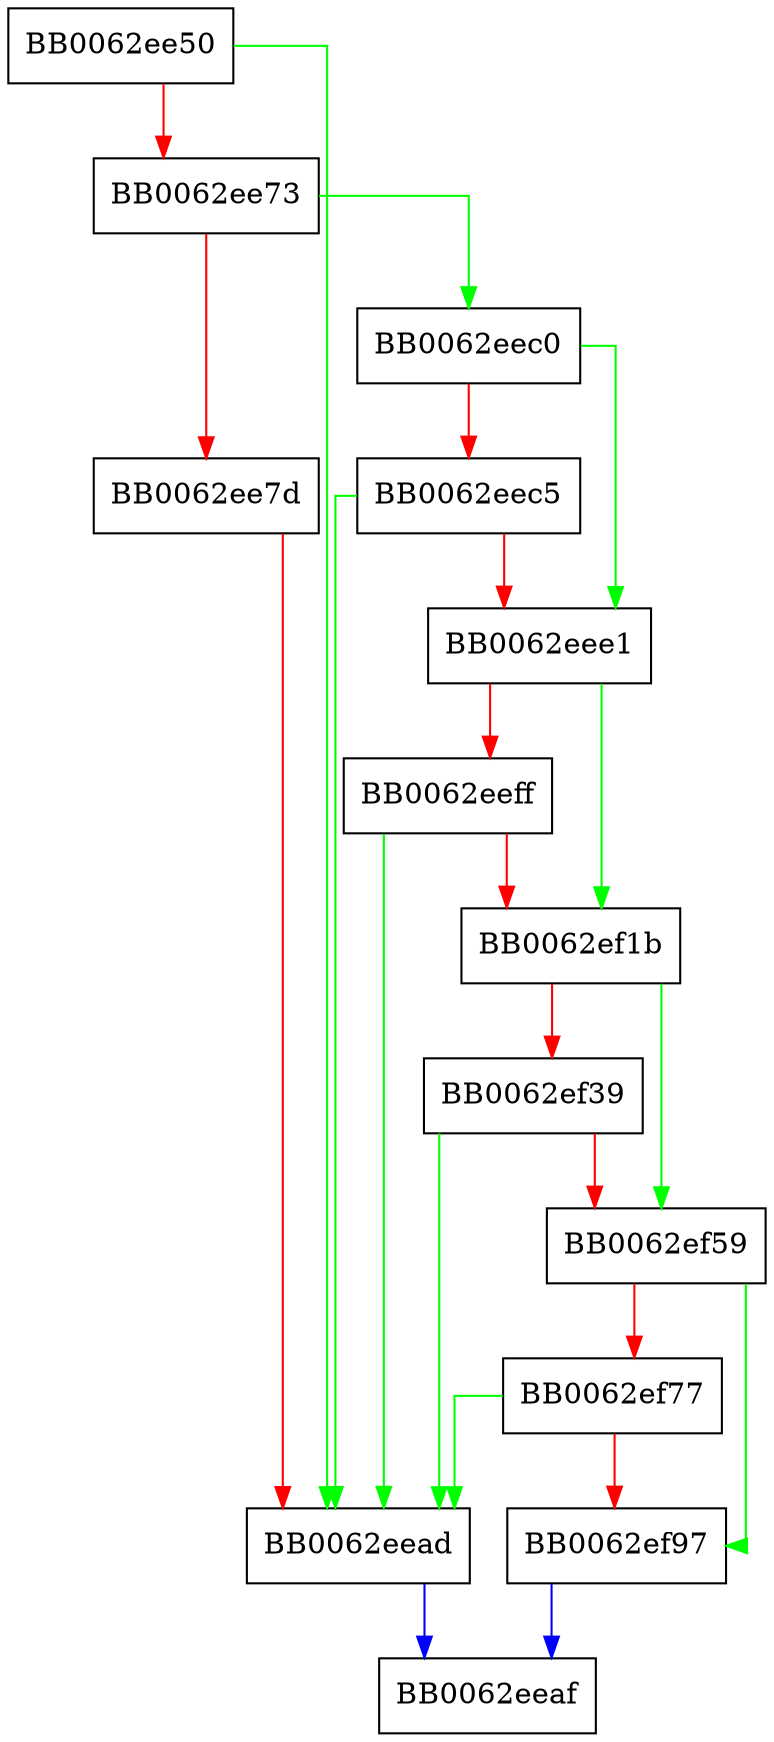 digraph RAND_set_DRBG_type {
  node [shape="box"];
  graph [splines=ortho];
  BB0062ee50 -> BB0062eead [color="green"];
  BB0062ee50 -> BB0062ee73 [color="red"];
  BB0062ee73 -> BB0062eec0 [color="green"];
  BB0062ee73 -> BB0062ee7d [color="red"];
  BB0062ee7d -> BB0062eead [color="red"];
  BB0062eead -> BB0062eeaf [color="blue"];
  BB0062eec0 -> BB0062eee1 [color="green"];
  BB0062eec0 -> BB0062eec5 [color="red"];
  BB0062eec5 -> BB0062eead [color="green"];
  BB0062eec5 -> BB0062eee1 [color="red"];
  BB0062eee1 -> BB0062ef1b [color="green"];
  BB0062eee1 -> BB0062eeff [color="red"];
  BB0062eeff -> BB0062eead [color="green"];
  BB0062eeff -> BB0062ef1b [color="red"];
  BB0062ef1b -> BB0062ef59 [color="green"];
  BB0062ef1b -> BB0062ef39 [color="red"];
  BB0062ef39 -> BB0062eead [color="green"];
  BB0062ef39 -> BB0062ef59 [color="red"];
  BB0062ef59 -> BB0062ef97 [color="green"];
  BB0062ef59 -> BB0062ef77 [color="red"];
  BB0062ef77 -> BB0062eead [color="green"];
  BB0062ef77 -> BB0062ef97 [color="red"];
  BB0062ef97 -> BB0062eeaf [color="blue"];
}